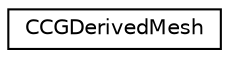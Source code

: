digraph G
{
  edge [fontname="Helvetica",fontsize="10",labelfontname="Helvetica",labelfontsize="10"];
  node [fontname="Helvetica",fontsize="10",shape=record];
  rankdir=LR;
  Node1 [label="CCGDerivedMesh",height=0.2,width=0.4,color="black", fillcolor="white", style="filled",URL="$d4/d67/structCCGDerivedMesh.html"];
}
